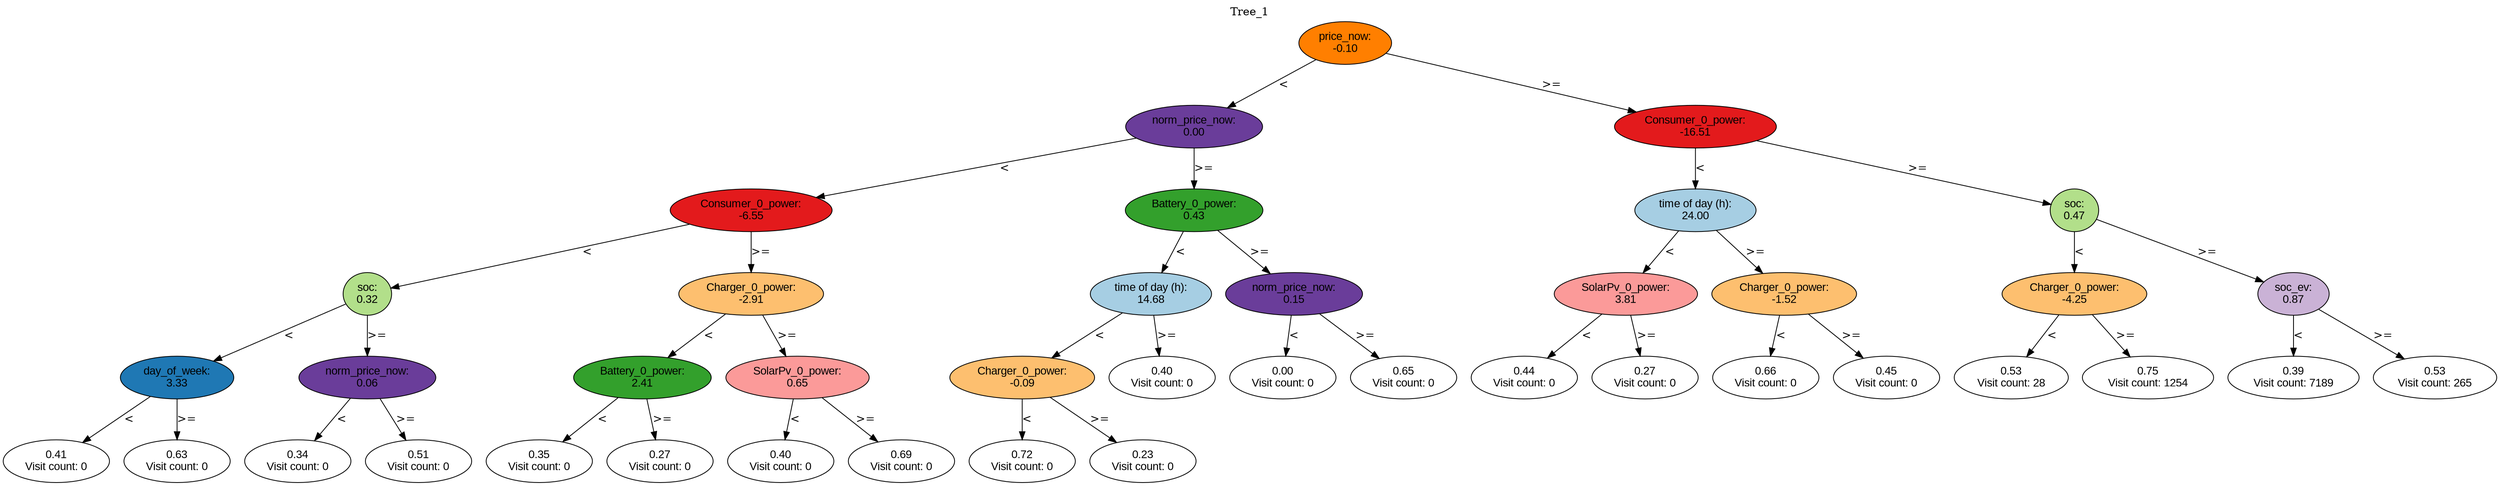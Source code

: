 digraph BST {
    node [fontname="Arial" style=filled colorscheme=paired12];
    0 [ label = "price_now:
-0.10" fillcolor=8];
    1 [ label = "norm_price_now:
0.00" fillcolor=10];
    2 [ label = "Consumer_0_power:
-6.55" fillcolor=6];
    3 [ label = "soc:
0.32" fillcolor=3];
    4 [ label = "day_of_week:
3.33" fillcolor=2];
    5 [ label = "0.41
Visit count: 0" fillcolor=white];
    6 [ label = "0.63
Visit count: 0" fillcolor=white];
    7 [ label = "norm_price_now:
0.06" fillcolor=10];
    8 [ label = "0.34
Visit count: 0" fillcolor=white];
    9 [ label = "0.51
Visit count: 0" fillcolor=white];
    10 [ label = "Charger_0_power:
-2.91" fillcolor=7];
    11 [ label = "Battery_0_power:
2.41" fillcolor=4];
    12 [ label = "0.35
Visit count: 0" fillcolor=white];
    13 [ label = "0.27
Visit count: 0" fillcolor=white];
    14 [ label = "SolarPv_0_power:
0.65" fillcolor=5];
    15 [ label = "0.40
Visit count: 0" fillcolor=white];
    16 [ label = "0.69
Visit count: 0" fillcolor=white];
    17 [ label = "Battery_0_power:
0.43" fillcolor=4];
    18 [ label = "time of day (h):
14.68" fillcolor=1];
    19 [ label = "Charger_0_power:
-0.09" fillcolor=7];
    20 [ label = "0.72
Visit count: 0" fillcolor=white];
    21 [ label = "0.23
Visit count: 0" fillcolor=white];
    22 [ label = "0.40
Visit count: 0" fillcolor=white];
    23 [ label = "norm_price_now:
0.15" fillcolor=10];
    24 [ label = "0.00
Visit count: 0" fillcolor=white];
    25 [ label = "0.65
Visit count: 0" fillcolor=white];
    26 [ label = "Consumer_0_power:
-16.51" fillcolor=6];
    27 [ label = "time of day (h):
24.00" fillcolor=1];
    28 [ label = "SolarPv_0_power:
3.81" fillcolor=5];
    29 [ label = "0.44
Visit count: 0" fillcolor=white];
    30 [ label = "0.27
Visit count: 0" fillcolor=white];
    31 [ label = "Charger_0_power:
-1.52" fillcolor=7];
    32 [ label = "0.66
Visit count: 0" fillcolor=white];
    33 [ label = "0.45
Visit count: 0" fillcolor=white];
    34 [ label = "soc:
0.47" fillcolor=3];
    35 [ label = "Charger_0_power:
-4.25" fillcolor=7];
    36 [ label = "0.53
Visit count: 28" fillcolor=white];
    37 [ label = "0.75
Visit count: 1254" fillcolor=white];
    38 [ label = "soc_ev:
0.87" fillcolor=9];
    39 [ label = "0.39
Visit count: 7189" fillcolor=white];
    40 [ label = "0.53
Visit count: 265" fillcolor=white];

    0  -> 1[ label = "<"];
    0  -> 26[ label = ">="];
    1  -> 2[ label = "<"];
    1  -> 17[ label = ">="];
    2  -> 3[ label = "<"];
    2  -> 10[ label = ">="];
    3  -> 4[ label = "<"];
    3  -> 7[ label = ">="];
    4  -> 5[ label = "<"];
    4  -> 6[ label = ">="];
    7  -> 8[ label = "<"];
    7  -> 9[ label = ">="];
    10  -> 11[ label = "<"];
    10  -> 14[ label = ">="];
    11  -> 12[ label = "<"];
    11  -> 13[ label = ">="];
    14  -> 15[ label = "<"];
    14  -> 16[ label = ">="];
    17  -> 18[ label = "<"];
    17  -> 23[ label = ">="];
    18  -> 19[ label = "<"];
    18  -> 22[ label = ">="];
    19  -> 20[ label = "<"];
    19  -> 21[ label = ">="];
    23  -> 24[ label = "<"];
    23  -> 25[ label = ">="];
    26  -> 27[ label = "<"];
    26  -> 34[ label = ">="];
    27  -> 28[ label = "<"];
    27  -> 31[ label = ">="];
    28  -> 29[ label = "<"];
    28  -> 30[ label = ">="];
    31  -> 32[ label = "<"];
    31  -> 33[ label = ">="];
    34  -> 35[ label = "<"];
    34  -> 38[ label = ">="];
    35  -> 36[ label = "<"];
    35  -> 37[ label = ">="];
    38  -> 39[ label = "<"];
    38  -> 40[ label = ">="];

    labelloc="t";
    label="Tree_1";
}